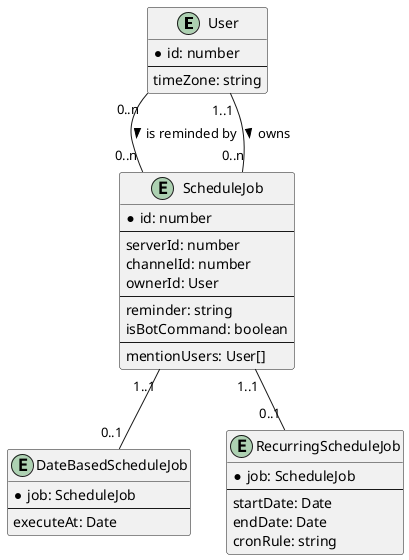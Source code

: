 @startuml DataModel

entity "User" {
  * id: number
  --
  timeZone: string
}

entity "ScheduleJob" {
  *id: number
  --
  serverId: number
  channelId: number
  ownerId: User
  --
  reminder: string
  isBotCommand: boolean
  --
  mentionUsers: User[]
}

entity "DateBasedScheduleJob" {
  * job: ScheduleJob
  --
  executeAt: Date
}

entity "RecurringScheduleJob" {
  * job: ScheduleJob
  --
  startDate: Date
  endDate: Date
  cronRule: string
}

User "0..n" -- "0..n" ScheduleJob : is reminded by >
User "1..1" -- "0..n" ScheduleJob : owns >
ScheduleJob "1..1" -- "0..1" DateBasedScheduleJob
ScheduleJob "1..1" -- "0..1" RecurringScheduleJob
@enduml